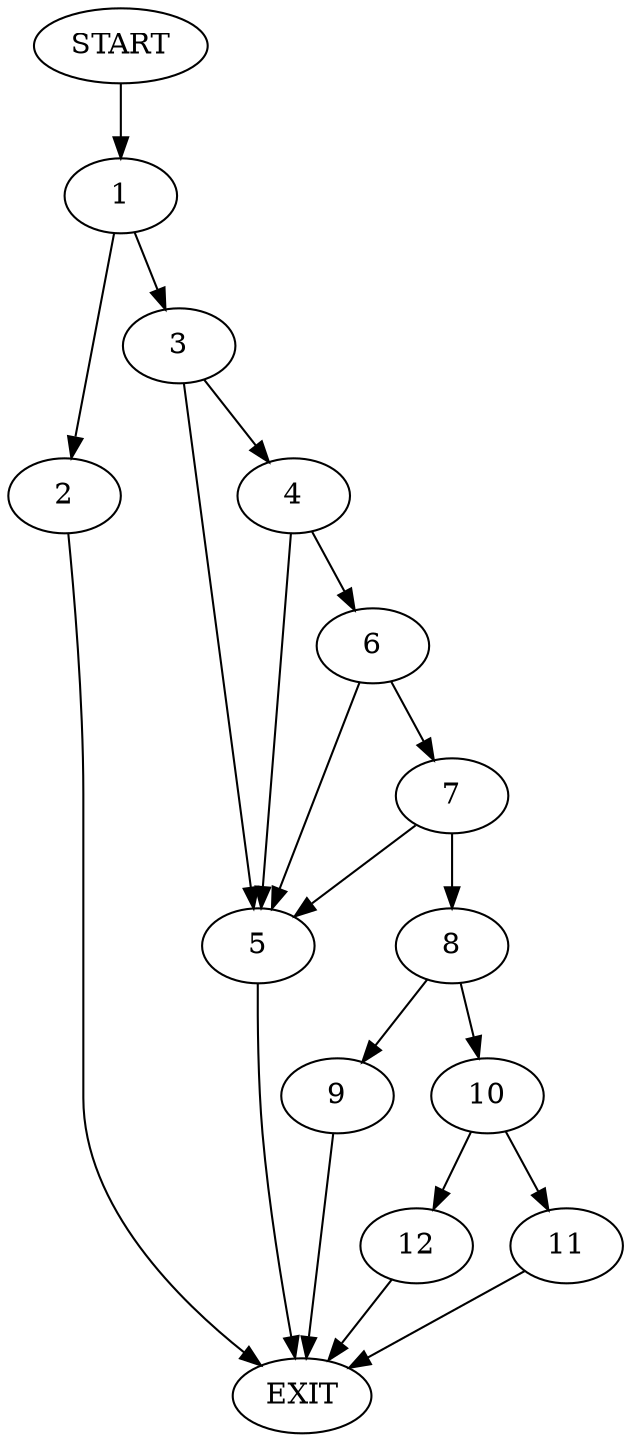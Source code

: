 digraph {
0 [label="START"]
13 [label="EXIT"]
0 -> 1
1 -> 2
1 -> 3
2 -> 13
3 -> 4
3 -> 5
4 -> 5
4 -> 6
5 -> 13
6 -> 5
6 -> 7
7 -> 5
7 -> 8
8 -> 9
8 -> 10
9 -> 13
10 -> 11
10 -> 12
11 -> 13
12 -> 13
}
